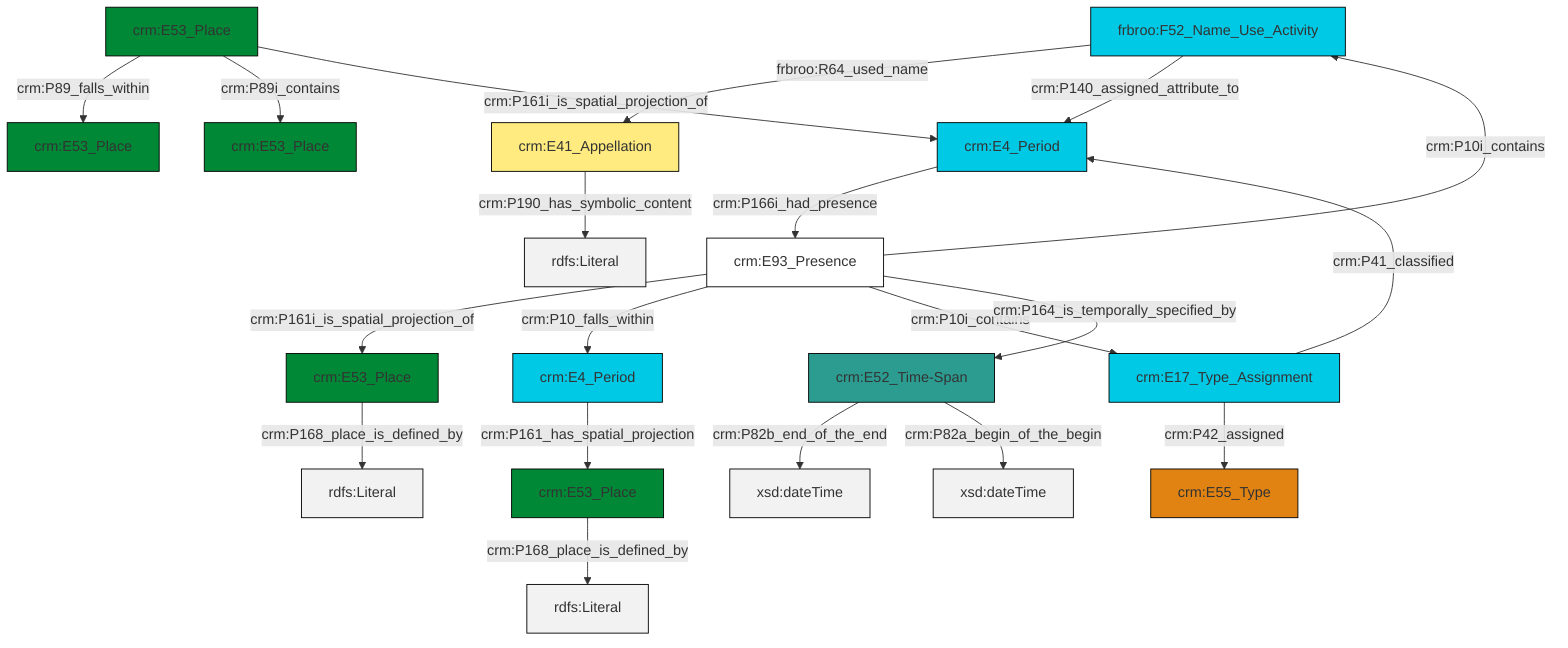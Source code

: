 graph TD
classDef Literal fill:#f2f2f2,stroke:#000000;
classDef CRM_Entity fill:#FFFFFF,stroke:#000000;
classDef Temporal_Entity fill:#00C9E6, stroke:#000000;
classDef Type fill:#E18312, stroke:#000000;
classDef Time-Span fill:#2C9C91, stroke:#000000;
classDef Appellation fill:#FFEB7F, stroke:#000000;
classDef Place fill:#008836, stroke:#000000;
classDef Persistent_Item fill:#B266B2, stroke:#000000;
classDef Conceptual_Object fill:#FFD700, stroke:#000000;
classDef Physical_Thing fill:#D2B48C, stroke:#000000;
classDef Actor fill:#f58aad, stroke:#000000;
classDef PC_Classes fill:#4ce600, stroke:#000000;
classDef Multi fill:#cccccc,stroke:#000000;

0["frbroo:F52_Name_Use_Activity"]:::Temporal_Entity -->|frbroo:R64_used_name| 2["crm:E41_Appellation"]:::Appellation
3["crm:E53_Place"]:::Place -->|crm:P89_falls_within| 4["crm:E53_Place"]:::Place
5["crm:E52_Time-Span"]:::Time-Span -->|crm:P82b_end_of_the_end| 7[xsd:dateTime]:::Literal
3["crm:E53_Place"]:::Place -->|crm:P89i_contains| 8["crm:E53_Place"]:::Place
11["crm:E93_Presence"]:::CRM_Entity -->|crm:P161i_is_spatial_projection_of| 9["crm:E53_Place"]:::Place
11["crm:E93_Presence"]:::CRM_Entity -->|crm:P10_falls_within| 12["crm:E4_Period"]:::Temporal_Entity
0["frbroo:F52_Name_Use_Activity"]:::Temporal_Entity -->|crm:P140_assigned_attribute_to| 18["crm:E4_Period"]:::Temporal_Entity
18["crm:E4_Period"]:::Temporal_Entity -->|crm:P166i_had_presence| 11["crm:E93_Presence"]:::CRM_Entity
9["crm:E53_Place"]:::Place -->|crm:P168_place_is_defined_by| 19[rdfs:Literal]:::Literal
12["crm:E4_Period"]:::Temporal_Entity -->|crm:P161_has_spatial_projection| 15["crm:E53_Place"]:::Place
22["crm:E17_Type_Assignment"]:::Temporal_Entity -->|crm:P41_classified| 18["crm:E4_Period"]:::Temporal_Entity
11["crm:E93_Presence"]:::CRM_Entity -->|crm:P10i_contains| 0["frbroo:F52_Name_Use_Activity"]:::Temporal_Entity
5["crm:E52_Time-Span"]:::Time-Span -->|crm:P82a_begin_of_the_begin| 23[xsd:dateTime]:::Literal
22["crm:E17_Type_Assignment"]:::Temporal_Entity -->|crm:P42_assigned| 13["crm:E55_Type"]:::Type
15["crm:E53_Place"]:::Place -->|crm:P168_place_is_defined_by| 27[rdfs:Literal]:::Literal
11["crm:E93_Presence"]:::CRM_Entity -->|crm:P10i_contains| 22["crm:E17_Type_Assignment"]:::Temporal_Entity
2["crm:E41_Appellation"]:::Appellation -->|crm:P190_has_symbolic_content| 29[rdfs:Literal]:::Literal
3["crm:E53_Place"]:::Place -->|crm:P161i_is_spatial_projection_of| 18["crm:E4_Period"]:::Temporal_Entity
11["crm:E93_Presence"]:::CRM_Entity -->|crm:P164_is_temporally_specified_by| 5["crm:E52_Time-Span"]:::Time-Span